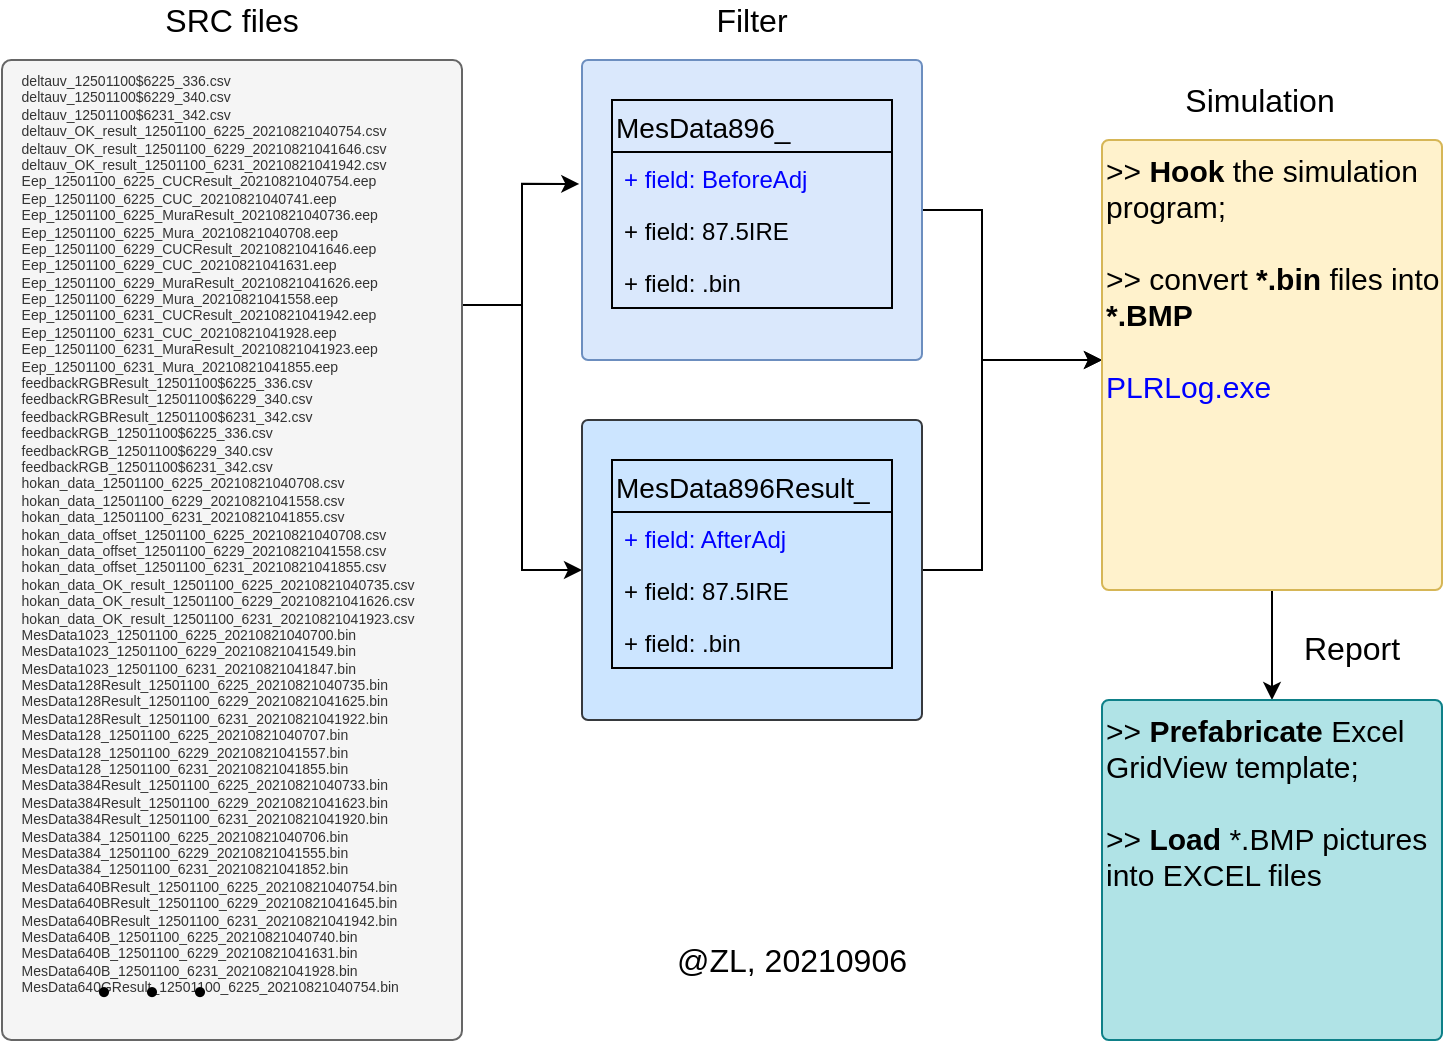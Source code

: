 <mxfile version="15.0.6" type="device"><diagram id="j5Q7YUx0e2Utt13EUjlS" name="Page-1"><mxGraphModel dx="1321" dy="751" grid="1" gridSize="10" guides="1" tooltips="1" connect="1" arrows="1" fold="1" page="1" pageScale="1" pageWidth="850" pageHeight="1100" math="0" shadow="0"><root><mxCell id="0"/><mxCell id="1" parent="0"/><mxCell id="6" style="edgeStyle=orthogonalEdgeStyle;rounded=0;orthogonalLoop=1;jettySize=auto;html=1;exitX=1;exitY=0.25;exitDx=0;exitDy=0;fontSize=16;entryX=-0.008;entryY=0.413;entryDx=0;entryDy=0;entryPerimeter=0;" parent="1" source="2" target="7" edge="1"><mxGeometry relative="1" as="geometry"><mxPoint x="335" y="235" as="targetPoint"/></mxGeometry></mxCell><mxCell id="9" style="edgeStyle=orthogonalEdgeStyle;rounded=0;orthogonalLoop=1;jettySize=auto;html=1;exitX=1;exitY=0.25;exitDx=0;exitDy=0;fontSize=16;" parent="1" source="2" target="8" edge="1"><mxGeometry relative="1" as="geometry"/></mxCell><mxCell id="2" value="&lt;div style=&quot;font-size: 7px&quot;&gt;&lt;span&gt;&amp;nbsp; &amp;nbsp; deltauv_12501100$6225_336.csv&lt;/span&gt;&lt;br&gt;&lt;/div&gt;&lt;div style=&quot;font-size: 7px&quot;&gt;&amp;nbsp; &amp;nbsp; deltauv_12501100$6229_340.csv&lt;/div&gt;&lt;div style=&quot;font-size: 7px&quot;&gt;&amp;nbsp; &amp;nbsp; deltauv_12501100$6231_342.csv&lt;/div&gt;&lt;div style=&quot;font-size: 7px&quot;&gt;&amp;nbsp; &amp;nbsp; deltauv_OK_result_12501100_6225_20210821040754.csv&lt;/div&gt;&lt;div style=&quot;font-size: 7px&quot;&gt;&amp;nbsp; &amp;nbsp; deltauv_OK_result_12501100_6229_20210821041646.csv&lt;/div&gt;&lt;div style=&quot;font-size: 7px&quot;&gt;&amp;nbsp; &amp;nbsp; deltauv_OK_result_12501100_6231_20210821041942.csv&lt;/div&gt;&lt;div style=&quot;font-size: 7px&quot;&gt;&amp;nbsp; &amp;nbsp; Eep_12501100_6225_CUCResult_20210821040754.eep&lt;/div&gt;&lt;div style=&quot;font-size: 7px&quot;&gt;&amp;nbsp; &amp;nbsp; Eep_12501100_6225_CUC_20210821040741.eep&lt;/div&gt;&lt;div style=&quot;font-size: 7px&quot;&gt;&amp;nbsp; &amp;nbsp; Eep_12501100_6225_MuraResult_20210821040736.eep&lt;/div&gt;&lt;div style=&quot;font-size: 7px&quot;&gt;&amp;nbsp; &amp;nbsp; Eep_12501100_6225_Mura_20210821040708.eep&lt;/div&gt;&lt;div style=&quot;font-size: 7px&quot;&gt;&amp;nbsp; &amp;nbsp; Eep_12501100_6229_CUCResult_20210821041646.eep&lt;/div&gt;&lt;div style=&quot;font-size: 7px&quot;&gt;&amp;nbsp; &amp;nbsp; Eep_12501100_6229_CUC_20210821041631.eep&lt;/div&gt;&lt;div style=&quot;font-size: 7px&quot;&gt;&amp;nbsp; &amp;nbsp; Eep_12501100_6229_MuraResult_20210821041626.eep&lt;/div&gt;&lt;div style=&quot;font-size: 7px&quot;&gt;&amp;nbsp; &amp;nbsp; Eep_12501100_6229_Mura_20210821041558.eep&lt;/div&gt;&lt;div style=&quot;font-size: 7px&quot;&gt;&amp;nbsp; &amp;nbsp; Eep_12501100_6231_CUCResult_20210821041942.eep&lt;/div&gt;&lt;div style=&quot;font-size: 7px&quot;&gt;&amp;nbsp; &amp;nbsp; Eep_12501100_6231_CUC_20210821041928.eep&lt;/div&gt;&lt;div style=&quot;font-size: 7px&quot;&gt;&amp;nbsp; &amp;nbsp; Eep_12501100_6231_MuraResult_20210821041923.eep&lt;/div&gt;&lt;div style=&quot;font-size: 7px&quot;&gt;&amp;nbsp; &amp;nbsp; Eep_12501100_6231_Mura_20210821041855.eep&lt;/div&gt;&lt;div style=&quot;font-size: 7px&quot;&gt;&amp;nbsp; &amp;nbsp; feedbackRGBResult_12501100$6225_336.csv&lt;/div&gt;&lt;div style=&quot;font-size: 7px&quot;&gt;&amp;nbsp; &amp;nbsp; feedbackRGBResult_12501100$6229_340.csv&lt;/div&gt;&lt;div style=&quot;font-size: 7px&quot;&gt;&amp;nbsp; &amp;nbsp; feedbackRGBResult_12501100$6231_342.csv&lt;/div&gt;&lt;div style=&quot;font-size: 7px&quot;&gt;&amp;nbsp; &amp;nbsp; feedbackRGB_12501100$6225_336.csv&lt;/div&gt;&lt;div style=&quot;font-size: 7px&quot;&gt;&amp;nbsp; &amp;nbsp; feedbackRGB_12501100$6229_340.csv&lt;/div&gt;&lt;div style=&quot;font-size: 7px&quot;&gt;&amp;nbsp; &amp;nbsp; feedbackRGB_12501100$6231_342.csv&lt;/div&gt;&lt;div style=&quot;font-size: 7px&quot;&gt;&amp;nbsp; &amp;nbsp; hokan_data_12501100_6225_20210821040708.csv&lt;/div&gt;&lt;div style=&quot;font-size: 7px&quot;&gt;&amp;nbsp; &amp;nbsp; hokan_data_12501100_6229_20210821041558.csv&lt;/div&gt;&lt;div style=&quot;font-size: 7px&quot;&gt;&amp;nbsp; &amp;nbsp; hokan_data_12501100_6231_20210821041855.csv&lt;/div&gt;&lt;div style=&quot;font-size: 7px&quot;&gt;&amp;nbsp; &amp;nbsp; hokan_data_offset_12501100_6225_20210821040708.csv&lt;/div&gt;&lt;div style=&quot;font-size: 7px&quot;&gt;&amp;nbsp; &amp;nbsp; hokan_data_offset_12501100_6229_20210821041558.csv&lt;/div&gt;&lt;div style=&quot;font-size: 7px&quot;&gt;&amp;nbsp; &amp;nbsp; hokan_data_offset_12501100_6231_20210821041855.csv&lt;/div&gt;&lt;div style=&quot;font-size: 7px&quot;&gt;&amp;nbsp; &amp;nbsp; hokan_data_OK_result_12501100_6225_20210821040735.csv&lt;/div&gt;&lt;div style=&quot;font-size: 7px&quot;&gt;&amp;nbsp; &amp;nbsp; hokan_data_OK_result_12501100_6229_20210821041626.csv&lt;/div&gt;&lt;div style=&quot;font-size: 7px&quot;&gt;&amp;nbsp; &amp;nbsp; hokan_data_OK_result_12501100_6231_20210821041923.csv&lt;/div&gt;&lt;div style=&quot;font-size: 7px&quot;&gt;&lt;span&gt;&amp;nbsp; &amp;nbsp; MesData1023_12501100_6225_20210821040700.bin&lt;/span&gt;&lt;br&gt;&lt;/div&gt;&lt;div style=&quot;font-size: 7px&quot;&gt;&amp;nbsp; &amp;nbsp; MesData1023_12501100_6229_20210821041549.bin&lt;/div&gt;&lt;div style=&quot;font-size: 7px&quot;&gt;&amp;nbsp; &amp;nbsp; MesData1023_12501100_6231_20210821041847.bin&lt;/div&gt;&lt;div style=&quot;font-size: 7px&quot;&gt;&amp;nbsp; &amp;nbsp; MesData128Result_12501100_6225_20210821040735.bin&lt;/div&gt;&lt;div style=&quot;font-size: 7px&quot;&gt;&amp;nbsp; &amp;nbsp; MesData128Result_12501100_6229_20210821041625.bin&lt;/div&gt;&lt;div style=&quot;font-size: 7px&quot;&gt;&amp;nbsp; &amp;nbsp; MesData128Result_12501100_6231_20210821041922.bin&lt;/div&gt;&lt;div style=&quot;font-size: 7px&quot;&gt;&amp;nbsp; &amp;nbsp; MesData128_12501100_6225_20210821040707.bin&lt;/div&gt;&lt;div style=&quot;font-size: 7px&quot;&gt;&amp;nbsp; &amp;nbsp; MesData128_12501100_6229_20210821041557.bin&lt;/div&gt;&lt;div style=&quot;font-size: 7px&quot;&gt;&amp;nbsp; &amp;nbsp; MesData128_12501100_6231_20210821041855.bin&lt;/div&gt;&lt;div style=&quot;font-size: 7px&quot;&gt;&amp;nbsp; &amp;nbsp; MesData384Result_12501100_6225_20210821040733.bin&lt;/div&gt;&lt;div style=&quot;font-size: 7px&quot;&gt;&amp;nbsp; &amp;nbsp; MesData384Result_12501100_6229_20210821041623.bin&lt;/div&gt;&lt;div style=&quot;font-size: 7px&quot;&gt;&amp;nbsp; &amp;nbsp; MesData384Result_12501100_6231_20210821041920.bin&lt;/div&gt;&lt;div style=&quot;font-size: 7px&quot;&gt;&amp;nbsp; &amp;nbsp; MesData384_12501100_6225_20210821040706.bin&lt;/div&gt;&lt;div style=&quot;font-size: 7px&quot;&gt;&amp;nbsp; &amp;nbsp; MesData384_12501100_6229_20210821041555.bin&lt;/div&gt;&lt;div style=&quot;font-size: 7px&quot;&gt;&amp;nbsp; &amp;nbsp; MesData384_12501100_6231_20210821041852.bin&lt;/div&gt;&lt;div style=&quot;font-size: 7px&quot;&gt;&amp;nbsp; &amp;nbsp; MesData640BResult_12501100_6225_20210821040754.bin&lt;/div&gt;&lt;div style=&quot;font-size: 7px&quot;&gt;&amp;nbsp; &amp;nbsp; MesData640BResult_12501100_6229_20210821041645.bin&lt;/div&gt;&lt;div style=&quot;font-size: 7px&quot;&gt;&amp;nbsp; &amp;nbsp; MesData640BResult_12501100_6231_20210821041942.bin&lt;/div&gt;&lt;div style=&quot;font-size: 7px&quot;&gt;&amp;nbsp; &amp;nbsp; MesData640B_12501100_6225_20210821040740.bin&lt;/div&gt;&lt;div style=&quot;font-size: 7px&quot;&gt;&amp;nbsp; &amp;nbsp; MesData640B_12501100_6229_20210821041631.bin&lt;/div&gt;&lt;div style=&quot;font-size: 7px&quot;&gt;&amp;nbsp; &amp;nbsp; MesData640B_12501100_6231_20210821041928.bin&lt;/div&gt;&lt;div style=&quot;font-size: 7px&quot;&gt;&amp;nbsp; &amp;nbsp; MesData640GResult_12501100_6225_20210821040754.bin&lt;/div&gt;&lt;div style=&quot;font-size: 7px&quot;&gt;&amp;nbsp; &amp;nbsp;&amp;nbsp;&lt;/div&gt;" style="rounded=1;whiteSpace=wrap;html=1;arcSize=2;fontSize=7;align=left;verticalAlign=top;fillColor=#f5f5f5;strokeColor=#666666;fontColor=#333333;" parent="1" vertex="1"><mxGeometry x="65" y="70" width="230" height="490" as="geometry"/></mxCell><mxCell id="4" value="SRC files" style="text;html=1;strokeColor=none;fillColor=none;align=center;verticalAlign=middle;whiteSpace=wrap;rounded=0;fontSize=16;" parent="1" vertex="1"><mxGeometry x="65" y="40" width="230" height="20" as="geometry"/></mxCell><mxCell id="19" style="edgeStyle=orthogonalEdgeStyle;rounded=0;orthogonalLoop=1;jettySize=auto;html=1;fontSize=14;fontColor=#0000FF;" parent="1" source="7" target="18" edge="1"><mxGeometry relative="1" as="geometry"><Array as="points"><mxPoint x="555" y="145"/><mxPoint x="555" y="220"/></Array></mxGeometry></mxCell><mxCell id="7" value="&lt;div style=&quot;font-size: 7px&quot;&gt;&lt;br&gt;&lt;/div&gt;" style="rounded=1;whiteSpace=wrap;html=1;arcSize=2;fontSize=7;align=left;verticalAlign=top;fillColor=#dae8fc;strokeColor=#6c8ebf;" parent="1" vertex="1"><mxGeometry x="355" y="70" width="170" height="150" as="geometry"/></mxCell><mxCell id="20" style="edgeStyle=orthogonalEdgeStyle;rounded=0;orthogonalLoop=1;jettySize=auto;html=1;fontSize=14;fontColor=#0000FF;" parent="1" source="8" target="18" edge="1"><mxGeometry relative="1" as="geometry"><Array as="points"><mxPoint x="555" y="325"/><mxPoint x="555" y="220"/></Array></mxGeometry></mxCell><mxCell id="8" value="&lt;div style=&quot;font-size: 7px&quot;&gt;&lt;br&gt;&lt;/div&gt;" style="rounded=1;whiteSpace=wrap;html=1;arcSize=2;fontSize=7;align=left;verticalAlign=top;fillColor=#cce5ff;strokeColor=#36393d;" parent="1" vertex="1"><mxGeometry x="355" y="250" width="170" height="150" as="geometry"/></mxCell><mxCell id="10" value="MesData896_" style="swimlane;fontStyle=0;childLayout=stackLayout;horizontal=1;startSize=26;fillColor=none;horizontalStack=0;resizeParent=1;resizeParentMax=0;resizeLast=0;collapsible=1;marginBottom=0;fontSize=14;align=left;" parent="1" vertex="1"><mxGeometry x="370" y="90" width="140" height="104" as="geometry"/></mxCell><mxCell id="11" value="+ field: BeforeAdj" style="text;strokeColor=none;fillColor=none;align=left;verticalAlign=top;spacingLeft=4;spacingRight=4;overflow=hidden;rotatable=0;points=[[0,0.5],[1,0.5]];portConstraint=eastwest;fontColor=#0000FF;" parent="10" vertex="1"><mxGeometry y="26" width="140" height="26" as="geometry"/></mxCell><mxCell id="12" value="+ field: 87.5IRE" style="text;strokeColor=none;fillColor=none;align=left;verticalAlign=top;spacingLeft=4;spacingRight=4;overflow=hidden;rotatable=0;points=[[0,0.5],[1,0.5]];portConstraint=eastwest;" parent="10" vertex="1"><mxGeometry y="52" width="140" height="26" as="geometry"/></mxCell><mxCell id="13" value="+ field: .bin" style="text;strokeColor=none;fillColor=none;align=left;verticalAlign=top;spacingLeft=4;spacingRight=4;overflow=hidden;rotatable=0;points=[[0,0.5],[1,0.5]];portConstraint=eastwest;" parent="10" vertex="1"><mxGeometry y="78" width="140" height="26" as="geometry"/></mxCell><mxCell id="14" value="MesData896Result_" style="swimlane;fontStyle=0;childLayout=stackLayout;horizontal=1;startSize=26;fillColor=none;horizontalStack=0;resizeParent=1;resizeParentMax=0;resizeLast=0;collapsible=1;marginBottom=0;fontSize=14;align=left;" parent="1" vertex="1"><mxGeometry x="370" y="270" width="140" height="104" as="geometry"/></mxCell><mxCell id="15" value="+ field: AfterAdj" style="text;strokeColor=none;fillColor=none;align=left;verticalAlign=top;spacingLeft=4;spacingRight=4;overflow=hidden;rotatable=0;points=[[0,0.5],[1,0.5]];portConstraint=eastwest;fontColor=#0000FF;" parent="14" vertex="1"><mxGeometry y="26" width="140" height="26" as="geometry"/></mxCell><mxCell id="16" value="+ field: 87.5IRE" style="text;strokeColor=none;fillColor=none;align=left;verticalAlign=top;spacingLeft=4;spacingRight=4;overflow=hidden;rotatable=0;points=[[0,0.5],[1,0.5]];portConstraint=eastwest;" parent="14" vertex="1"><mxGeometry y="52" width="140" height="26" as="geometry"/></mxCell><mxCell id="17" value="+ field: .bin" style="text;strokeColor=none;fillColor=none;align=left;verticalAlign=top;spacingLeft=4;spacingRight=4;overflow=hidden;rotatable=0;points=[[0,0.5],[1,0.5]];portConstraint=eastwest;" parent="14" vertex="1"><mxGeometry y="78" width="140" height="26" as="geometry"/></mxCell><mxCell id="7YSpMkTcZrLHtJ2wkYu2-26" style="edgeStyle=orthogonalEdgeStyle;rounded=0;orthogonalLoop=1;jettySize=auto;html=1;exitX=0.5;exitY=1;exitDx=0;exitDy=0;entryX=0.5;entryY=0;entryDx=0;entryDy=0;" edge="1" parent="1" source="18" target="7YSpMkTcZrLHtJ2wkYu2-23"><mxGeometry relative="1" as="geometry"/></mxCell><mxCell id="18" value="&lt;div style=&quot;font-size: 15px&quot;&gt;&lt;span style=&quot;font-size: 15px&quot;&gt;&amp;gt;&amp;gt;&lt;/span&gt;&lt;b style=&quot;font-size: 15px&quot;&gt; Hook&lt;/b&gt; the simulation program;&lt;/div&gt;&lt;div style=&quot;font-size: 15px&quot;&gt;&lt;br&gt;&lt;/div&gt;&lt;div style=&quot;font-size: 15px&quot;&gt;&amp;gt;&amp;gt; convert &lt;b style=&quot;font-size: 15px&quot;&gt;*.bin&lt;/b&gt; files into &lt;b style=&quot;font-size: 15px&quot;&gt;*.BMP&lt;/b&gt;&lt;/div&gt;&lt;div style=&quot;font-size: 15px&quot;&gt;&lt;br style=&quot;font-size: 15px&quot;&gt;&lt;/div&gt;&lt;div style=&quot;font-size: 15px&quot;&gt;&lt;font color=&quot;#0000ff&quot; style=&quot;font-size: 15px&quot;&gt;PLRLog.exe&lt;/font&gt;&lt;br style=&quot;font-size: 15px&quot;&gt;&lt;/div&gt;" style="rounded=1;whiteSpace=wrap;html=1;arcSize=2;fontSize=15;align=left;verticalAlign=top;fillColor=#fff2cc;strokeColor=#d6b656;" parent="1" vertex="1"><mxGeometry x="615" y="110" width="170" height="225" as="geometry"/></mxCell><mxCell id="7YSpMkTcZrLHtJ2wkYu2-21" value="" style="shape=image;html=1;verticalAlign=top;verticalLabelPosition=bottom;labelBackgroundColor=#ffffff;imageAspect=0;aspect=fixed;image=https://cdn4.iconfinder.com/data/icons/file-names-24/512/37-128.png" vertex="1" parent="1"><mxGeometry x="669" y="270" width="52" height="52" as="geometry"/></mxCell><mxCell id="7YSpMkTcZrLHtJ2wkYu2-22" value="・・・" style="text;html=1;strokeColor=none;fillColor=none;align=center;verticalAlign=middle;whiteSpace=wrap;rounded=0;fontSize=24;" vertex="1" parent="1"><mxGeometry x="75" y="527" width="130" height="20" as="geometry"/></mxCell><mxCell id="7YSpMkTcZrLHtJ2wkYu2-23" value="&lt;div style=&quot;font-size: 15px&quot;&gt;&lt;span style=&quot;font-size: 15px&quot;&gt;&amp;gt;&amp;gt; &lt;b&gt;Prefabricate &lt;/b&gt;Excel GridView template;&lt;/span&gt;&lt;/div&gt;&lt;div style=&quot;font-size: 15px&quot;&gt;&lt;span style=&quot;font-size: 15px&quot;&gt;&lt;br&gt;&lt;/span&gt;&lt;/div&gt;&lt;div style=&quot;font-size: 15px&quot;&gt;&lt;span style=&quot;font-size: 15px&quot;&gt;&amp;gt;&amp;gt;&lt;b&gt;&amp;nbsp;Load &lt;/b&gt;*.BMP pictures into EXCEL files&lt;/span&gt;&lt;/div&gt;&lt;div style=&quot;font-size: 15px&quot;&gt;&lt;span style=&quot;font-size: 15px&quot;&gt;&lt;b&gt;&lt;br&gt;&lt;/b&gt;&lt;/span&gt;&lt;/div&gt;" style="rounded=1;whiteSpace=wrap;html=1;arcSize=2;fontSize=15;align=left;verticalAlign=top;fillColor=#b0e3e6;strokeColor=#0e8088;" vertex="1" parent="1"><mxGeometry x="615" y="390" width="170" height="170" as="geometry"/></mxCell><mxCell id="7YSpMkTcZrLHtJ2wkYu2-31" value="" style="shape=image;html=1;verticalAlign=top;verticalLabelPosition=bottom;labelBackgroundColor=#ffffff;imageAspect=0;aspect=fixed;image=https://cdn3.iconfinder.com/data/icons/brands-applications/512/Excel_D-128.png" vertex="1" parent="1"><mxGeometry x="667" y="493" width="54" height="54" as="geometry"/></mxCell><mxCell id="7YSpMkTcZrLHtJ2wkYu2-34" value="Filter" style="text;html=1;strokeColor=none;fillColor=none;align=center;verticalAlign=middle;whiteSpace=wrap;rounded=0;fontSize=16;" vertex="1" parent="1"><mxGeometry x="375" y="40" width="130" height="20" as="geometry"/></mxCell><mxCell id="7YSpMkTcZrLHtJ2wkYu2-35" value="Simulation" style="text;html=1;strokeColor=none;fillColor=none;align=center;verticalAlign=middle;whiteSpace=wrap;rounded=0;fontSize=16;" vertex="1" parent="1"><mxGeometry x="629" y="80" width="130" height="20" as="geometry"/></mxCell><mxCell id="7YSpMkTcZrLHtJ2wkYu2-36" value="Report" style="text;html=1;strokeColor=none;fillColor=none;align=center;verticalAlign=middle;whiteSpace=wrap;rounded=0;fontSize=16;" vertex="1" parent="1"><mxGeometry x="695" y="354" width="90" height="20" as="geometry"/></mxCell><mxCell id="7YSpMkTcZrLHtJ2wkYu2-37" value="@ZL, 20210906" style="text;html=1;strokeColor=none;fillColor=none;align=center;verticalAlign=middle;whiteSpace=wrap;rounded=0;fontSize=16;" vertex="1" parent="1"><mxGeometry x="335" y="510" width="250" height="20" as="geometry"/></mxCell></root></mxGraphModel></diagram></mxfile>